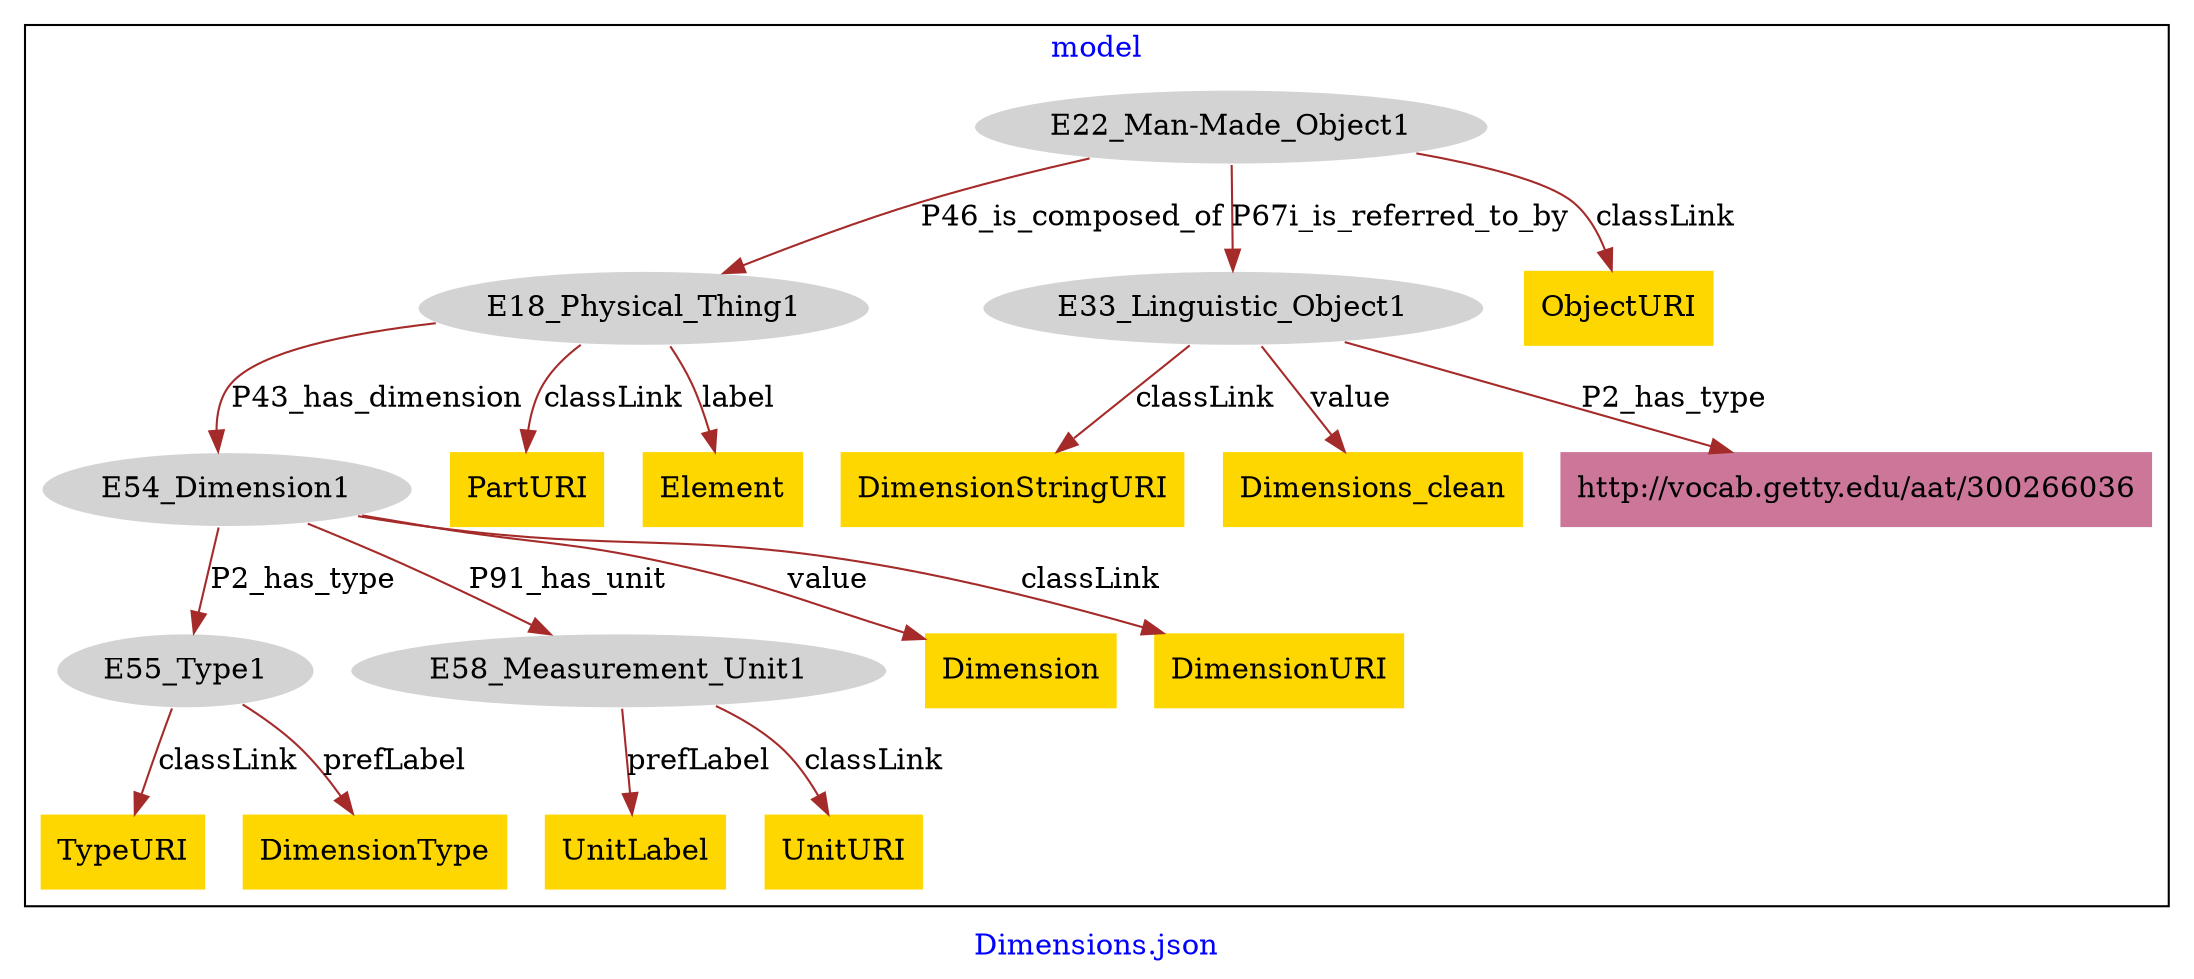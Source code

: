 digraph n0 {
fontcolor="blue"
remincross="true"
label="Dimensions.json"
subgraph cluster {
label="model"
n2[style="filled",color="white",fillcolor="lightgray",label="E18_Physical_Thing1"];
n3[style="filled",color="white",fillcolor="lightgray",label="E54_Dimension1"];
n4[style="filled",color="white",fillcolor="lightgray",label="E22_Man-Made_Object1"];
n5[style="filled",color="white",fillcolor="lightgray",label="E33_Linguistic_Object1"];
n6[style="filled",color="white",fillcolor="lightgray",label="E55_Type1"];
n7[style="filled",color="white",fillcolor="lightgray",label="E58_Measurement_Unit1"];
n8[shape="plaintext",style="filled",fillcolor="gold",label="ObjectURI"];
n9[shape="plaintext",style="filled",fillcolor="gold",label="PartURI"];
n10[shape="plaintext",style="filled",fillcolor="gold",label="TypeURI"];
n11[shape="plaintext",style="filled",fillcolor="gold",label="DimensionStringURI"];
n12[shape="plaintext",style="filled",fillcolor="gold",label="DimensionType"];
n13[shape="plaintext",style="filled",fillcolor="gold",label="UnitLabel"];
n14[shape="plaintext",style="filled",fillcolor="gold",label="UnitURI"];
n15[shape="plaintext",style="filled",fillcolor="gold",label="Dimensions_clean"];
n16[shape="plaintext",style="filled",fillcolor="gold",label="Dimension"];
n17[shape="plaintext",style="filled",fillcolor="gold",label="DimensionURI"];
n18[shape="plaintext",style="filled",fillcolor="gold",label="Element"];
n19[shape="plaintext",style="filled",fillcolor="#CC7799",label="http://vocab.getty.edu/aat/300266036"];
}
n2 -> n3[color="brown",fontcolor="black",label="P43_has_dimension"]
n4 -> n2[color="brown",fontcolor="black",label="P46_is_composed_of"]
n4 -> n5[color="brown",fontcolor="black",label="P67i_is_referred_to_by"]
n3 -> n6[color="brown",fontcolor="black",label="P2_has_type"]
n3 -> n7[color="brown",fontcolor="black",label="P91_has_unit"]
n4 -> n8[color="brown",fontcolor="black",label="classLink"]
n2 -> n9[color="brown",fontcolor="black",label="classLink"]
n6 -> n10[color="brown",fontcolor="black",label="classLink"]
n5 -> n11[color="brown",fontcolor="black",label="classLink"]
n6 -> n12[color="brown",fontcolor="black",label="prefLabel"]
n7 -> n13[color="brown",fontcolor="black",label="prefLabel"]
n7 -> n14[color="brown",fontcolor="black",label="classLink"]
n5 -> n15[color="brown",fontcolor="black",label="value"]
n3 -> n16[color="brown",fontcolor="black",label="value"]
n3 -> n17[color="brown",fontcolor="black",label="classLink"]
n2 -> n18[color="brown",fontcolor="black",label="label"]
n5 -> n19[color="brown",fontcolor="black",label="P2_has_type"]
}
